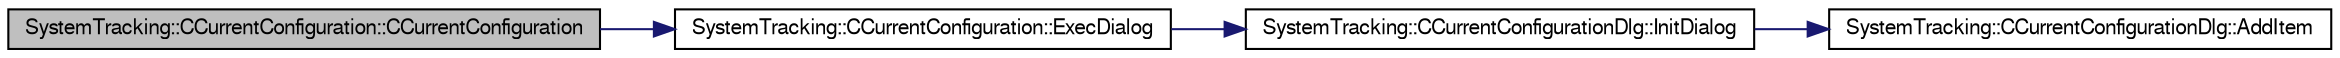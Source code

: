 digraph G
{
  edge [fontname="FreeSans",fontsize="10",labelfontname="FreeSans",labelfontsize="10"];
  node [fontname="FreeSans",fontsize="10",shape=record];
  rankdir="LR";
  Node1 [label="SystemTracking::CCurrentConfiguration::CCurrentConfiguration",height=0.2,width=0.4,color="black", fillcolor="grey75", style="filled" fontcolor="black"];
  Node1 -> Node2 [color="midnightblue",fontsize="10",style="solid",fontname="FreeSans"];
  Node2 [label="SystemTracking::CCurrentConfiguration::ExecDialog",height=0.2,width=0.4,color="black", fillcolor="white", style="filled",URL="$classSystemTracking_1_1CCurrentConfiguration.html#ab868356f05df7d042355edf54788b96d",tooltip="Pop&#39;s up a dialog for SubModuleList."];
  Node2 -> Node3 [color="midnightblue",fontsize="10",style="solid",fontname="FreeSans"];
  Node3 [label="SystemTracking::CCurrentConfigurationDlg::InitDialog",height=0.2,width=0.4,color="black", fillcolor="white", style="filled",URL="$classSystemTracking_1_1CCurrentConfigurationDlg.html#ac215e64aeee7de43c2f44eac8f696f35",tooltip="To initialize the pop up dialog."];
  Node3 -> Node4 [color="midnightblue",fontsize="10",style="solid",fontname="FreeSans"];
  Node4 [label="SystemTracking::CCurrentConfigurationDlg::AddItem",height=0.2,width=0.4,color="black", fillcolor="white", style="filled",URL="$classSystemTracking_1_1CCurrentConfigurationDlg.html#abcb4a184919a1cbdc9555dc06deac09b",tooltip="To add data item to the table."];
}
